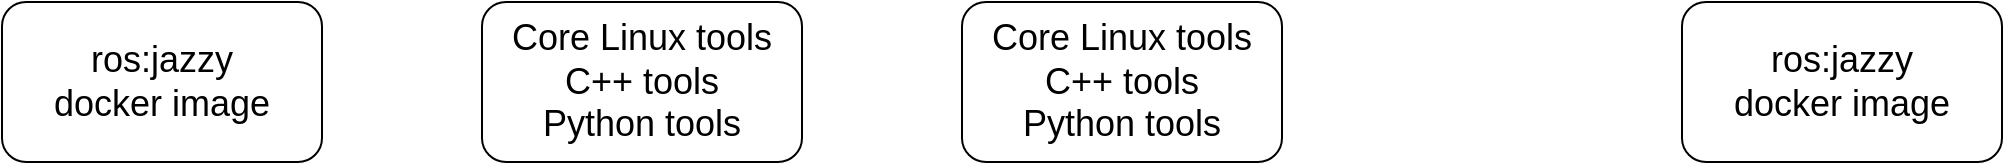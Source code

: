 <mxfile version="27.0.9">
  <diagram name="Page-1" id="0CR545sd9tw7l-F0aAkH">
    <mxGraphModel dx="1234" dy="912" grid="1" gridSize="10" guides="1" tooltips="1" connect="1" arrows="1" fold="1" page="1" pageScale="1" pageWidth="1169" pageHeight="827" math="0" shadow="0">
      <root>
        <mxCell id="0" />
        <mxCell id="1" parent="0" />
        <mxCell id="2Hv7gMxYqGNa7_hQ2Ef7-1" value="&lt;font style=&quot;font-size: 18px;&quot;&gt;ros:jazzy&lt;br&gt;docker image&lt;/font&gt;" style="rounded=1;whiteSpace=wrap;html=1;" vertex="1" parent="1">
          <mxGeometry x="80" y="120" width="160" height="80" as="geometry" />
        </mxCell>
        <mxCell id="2Hv7gMxYqGNa7_hQ2Ef7-3" value="&lt;font style=&quot;font-size: 18px;&quot;&gt;ros:jazzy&lt;br&gt;docker image&lt;/font&gt;" style="rounded=1;whiteSpace=wrap;html=1;" vertex="1" parent="1">
          <mxGeometry x="920" y="120" width="160" height="80" as="geometry" />
        </mxCell>
        <mxCell id="2Hv7gMxYqGNa7_hQ2Ef7-4" value="&lt;span style=&quot;font-size: 18px;&quot;&gt;Core Linux tools&lt;br&gt;C++ tools&lt;br&gt;Python tools&lt;/span&gt;" style="rounded=1;whiteSpace=wrap;html=1;" vertex="1" parent="1">
          <mxGeometry x="320" y="120" width="160" height="80" as="geometry" />
        </mxCell>
        <mxCell id="2Hv7gMxYqGNa7_hQ2Ef7-6" value="&lt;span style=&quot;font-size: 18px;&quot;&gt;Core Linux tools&lt;br&gt;C++ tools&lt;br&gt;Python tools&lt;/span&gt;" style="rounded=1;whiteSpace=wrap;html=1;" vertex="1" parent="1">
          <mxGeometry x="560" y="120" width="160" height="80" as="geometry" />
        </mxCell>
      </root>
    </mxGraphModel>
  </diagram>
</mxfile>
